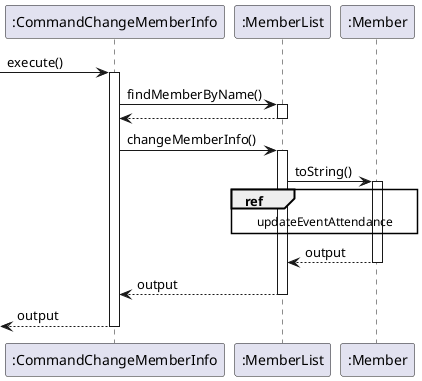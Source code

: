 @startuml

 -> ":CommandChangeMemberInfo": execute()
activate ":CommandChangeMemberInfo"

":CommandChangeMemberInfo" -> ":MemberList" : findMemberByName()
activate ":MemberList"
":MemberList" --> ":CommandChangeMemberInfo"
deactivate ":MemberList"
":CommandChangeMemberInfo" -> ":MemberList" : changeMemberInfo()
activate ":MemberList"
":MemberList" -> ":Member" : toString()
activate ":Member"
ref over ":Member", ":MemberList"
    updateEventAttendance
end ref
return output
return output
return output

@enduml